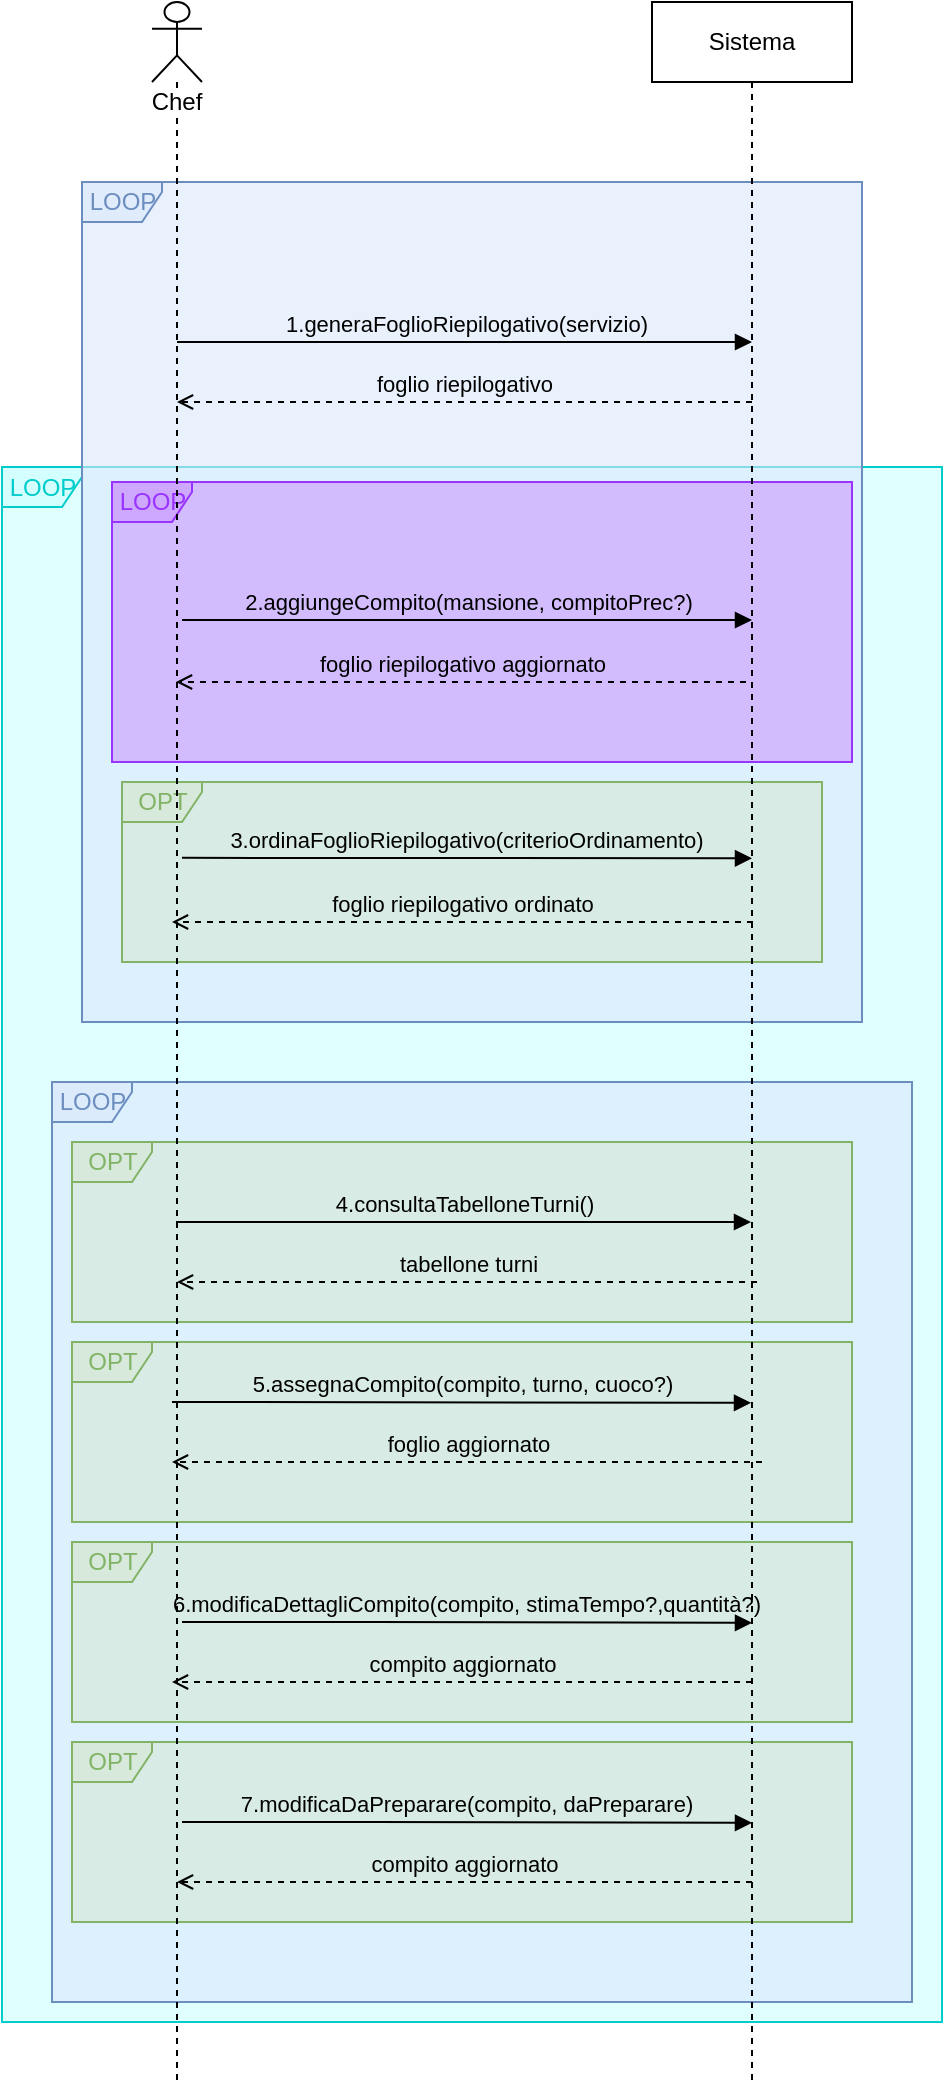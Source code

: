 <mxfile version="21.7.2" type="device">
  <diagram name="Page-1" id="f5A6CDPiya6YqWZAvQuT">
    <mxGraphModel dx="954" dy="-622" grid="1" gridSize="10" guides="1" tooltips="1" connect="1" arrows="1" fold="1" page="1" pageScale="1" pageWidth="827" pageHeight="1169" math="0" shadow="0">
      <root>
        <mxCell id="0" />
        <mxCell id="1" parent="0" />
        <mxCell id="3oUJ_5gLEvu6R0pSqBkJ-33" value="LOOP" style="shape=umlFrame;tabWidth=110;tabHeight=30;tabPosition=left;html=1;boundedLbl=1;labelInHeader=1;width=40;height=20;swimlaneFillColor=#CCFFFF;fillColor=#CCFFFF;strokeColor=#00CCCC;fillOpacity=60;fontColor=#00CCCC;" parent="1" vertex="1">
          <mxGeometry x="165" y="1572.5" width="470" height="777.5" as="geometry" />
        </mxCell>
        <mxCell id="3oUJ_5gLEvu6R0pSqBkJ-21" value="LOOP" style="shape=umlFrame;tabWidth=110;tabHeight=30;tabPosition=left;html=1;boundedLbl=1;labelInHeader=1;width=40;height=20;swimlaneFillColor=#DAE8FC;fillColor=#DAE8FC;strokeColor=#6c8ebf;fillOpacity=60;fontColor=#6C8EBF;" parent="1" vertex="1">
          <mxGeometry x="190" y="1880" width="430" height="460" as="geometry" />
        </mxCell>
        <mxCell id="3oUJ_5gLEvu6R0pSqBkJ-22" value="OPT" style="shape=umlFrame;tabWidth=110;tabHeight=30;tabPosition=left;html=1;boundedLbl=1;labelInHeader=1;width=40;height=20;swimlaneFillColor=#D5E8D4;fillColor=#d5e8d4;strokeColor=#82b366;fillOpacity=60;fontColor=#82B366;" parent="1" vertex="1">
          <mxGeometry x="200" y="1910" width="390" height="90" as="geometry" />
        </mxCell>
        <mxCell id="3oUJ_5gLEvu6R0pSqBkJ-23" value="4.consultaTabelloneTurni()" style="html=1;verticalAlign=bottom;endArrow=block;edgeStyle=elbowEdgeStyle;elbow=vertical;curved=0;rounded=0;labelBackgroundColor=none;" parent="1" edge="1">
          <mxGeometry relative="1" as="geometry">
            <mxPoint x="252" y="1950" as="sourcePoint" />
            <Array as="points" />
            <mxPoint x="539.5" y="1950" as="targetPoint" />
          </mxGeometry>
        </mxCell>
        <mxCell id="3oUJ_5gLEvu6R0pSqBkJ-24" value="tabellone turni" style="html=1;verticalAlign=bottom;endArrow=open;edgeStyle=elbowEdgeStyle;elbow=vertical;curved=0;rounded=0;labelBackgroundColor=none;endFill=0;dashed=1;" parent="1" target="3oUJ_5gLEvu6R0pSqBkJ-30" edge="1">
          <mxGeometry relative="1" as="geometry">
            <mxPoint x="542.5" y="1980.0" as="sourcePoint" />
            <mxPoint x="257.5" y="1980.0" as="targetPoint" />
          </mxGeometry>
        </mxCell>
        <mxCell id="3oUJ_5gLEvu6R0pSqBkJ-1" value="LOOP" style="shape=umlFrame;tabWidth=110;tabHeight=30;tabPosition=left;html=1;boundedLbl=1;labelInHeader=1;width=40;height=20;swimlaneFillColor=#DAE8FC;fillColor=#DAE8FC;strokeColor=#6c8ebf;fillOpacity=60;fontColor=#6C8EBF;" parent="1" vertex="1">
          <mxGeometry x="205" y="1430" width="390" height="420" as="geometry" />
        </mxCell>
        <mxCell id="3oUJ_5gLEvu6R0pSqBkJ-27" value="OPT" style="shape=umlFrame;tabWidth=110;tabHeight=30;tabPosition=left;html=1;boundedLbl=1;labelInHeader=1;width=40;height=20;swimlaneFillColor=#D5E8D4;fillColor=#d5e8d4;strokeColor=#82b366;fillOpacity=60;fontColor=#82B366;" parent="1" vertex="1">
          <mxGeometry x="200" y="2110" width="390" height="90" as="geometry" />
        </mxCell>
        <mxCell id="3oUJ_5gLEvu6R0pSqBkJ-28" value="6.modificaDettagliCompito(compito, stimaTempo?,quantità?)" style="html=1;verticalAlign=bottom;endArrow=block;edgeStyle=elbowEdgeStyle;elbow=horizontal;curved=0;rounded=0;labelBackgroundColor=none;" parent="1" edge="1">
          <mxGeometry relative="1" as="geometry">
            <mxPoint x="255" y="2150" as="sourcePoint" />
            <Array as="points">
              <mxPoint x="350.5" y="2150.41" />
            </Array>
            <mxPoint x="540" y="2150.41" as="targetPoint" />
          </mxGeometry>
        </mxCell>
        <mxCell id="3oUJ_5gLEvu6R0pSqBkJ-29" value="compito aggiornato" style="html=1;verticalAlign=bottom;endArrow=open;edgeStyle=elbowEdgeStyle;elbow=vertical;curved=0;rounded=0;labelBackgroundColor=none;endFill=0;dashed=1;" parent="1" edge="1">
          <mxGeometry relative="1" as="geometry">
            <mxPoint x="540" y="2180.0" as="sourcePoint" />
            <mxPoint x="250" y="2180" as="targetPoint" />
          </mxGeometry>
        </mxCell>
        <mxCell id="3oUJ_5gLEvu6R0pSqBkJ-4" value="1.generaFoglioRiepilogativo(servizio)" style="html=1;verticalAlign=bottom;endArrow=block;edgeStyle=elbowEdgeStyle;elbow=vertical;curved=0;rounded=0;labelBackgroundColor=none;" parent="1" source="3oUJ_5gLEvu6R0pSqBkJ-30" edge="1">
          <mxGeometry relative="1" as="geometry">
            <mxPoint x="260" y="1510" as="sourcePoint" />
            <Array as="points">
              <mxPoint x="350.5" y="1510" />
            </Array>
            <mxPoint x="540" y="1510" as="targetPoint" />
          </mxGeometry>
        </mxCell>
        <mxCell id="3oUJ_5gLEvu6R0pSqBkJ-5" value="foglio riepilogativo" style="html=1;verticalAlign=bottom;endArrow=open;edgeStyle=elbowEdgeStyle;elbow=vertical;curved=0;rounded=0;labelBackgroundColor=none;dashed=1;endFill=0;" parent="1" target="3oUJ_5gLEvu6R0pSqBkJ-30" edge="1">
          <mxGeometry relative="1" as="geometry">
            <mxPoint x="540" y="1540" as="sourcePoint" />
            <mxPoint x="260" y="1540" as="targetPoint" />
            <mxPoint as="offset" />
          </mxGeometry>
        </mxCell>
        <mxCell id="3oUJ_5gLEvu6R0pSqBkJ-9" value="LOOP" style="shape=umlFrame;tabWidth=110;tabHeight=30;tabPosition=left;html=1;boundedLbl=1;labelInHeader=1;width=40;height=20;swimlaneFillColor=#CC99FF;fillColor=#CC99FF;strokeColor=#9933FF;fillOpacity=60;fontColor=#9933FF;" parent="1" vertex="1">
          <mxGeometry x="220" y="1580" width="370" height="140" as="geometry" />
        </mxCell>
        <mxCell id="3oUJ_5gLEvu6R0pSqBkJ-13" value="OPT" style="shape=umlFrame;tabWidth=110;tabHeight=30;tabPosition=left;html=1;boundedLbl=1;labelInHeader=1;width=40;height=20;swimlaneFillColor=#D5E8D4;fillColor=#d5e8d4;strokeColor=#82b366;fillOpacity=60;fontColor=#82B366;container=1;" parent="1" vertex="1">
          <mxGeometry x="225" y="1730" width="350" height="90" as="geometry" />
        </mxCell>
        <mxCell id="3oUJ_5gLEvu6R0pSqBkJ-18" value="foglio riepilogativo ordinato" style="html=1;verticalAlign=bottom;endArrow=open;edgeStyle=elbowEdgeStyle;elbow=vertical;curved=0;rounded=0;labelBackgroundColor=none;endFill=0;dashed=1;" parent="3oUJ_5gLEvu6R0pSqBkJ-13" edge="1">
          <mxGeometry relative="1" as="geometry">
            <mxPoint x="315.5" y="70.0" as="sourcePoint" />
            <mxPoint x="25" y="70.07" as="targetPoint" />
          </mxGeometry>
        </mxCell>
        <mxCell id="3oUJ_5gLEvu6R0pSqBkJ-11" value="2.aggiungeCompito(mansione, compitoPrec?)" style="html=1;verticalAlign=bottom;endArrow=block;edgeStyle=elbowEdgeStyle;elbow=vertical;curved=0;rounded=0;labelBackgroundColor=none;" parent="1" edge="1">
          <mxGeometry relative="1" as="geometry">
            <mxPoint x="255" y="1649" as="sourcePoint" />
            <Array as="points" />
            <mxPoint x="540" y="1649.41" as="targetPoint" />
          </mxGeometry>
        </mxCell>
        <mxCell id="3oUJ_5gLEvu6R0pSqBkJ-12" value="foglio riepilogativo aggiornato" style="html=1;verticalAlign=bottom;endArrow=open;edgeStyle=elbowEdgeStyle;elbow=vertical;curved=0;rounded=0;labelBackgroundColor=none;endFill=0;dashed=1;" parent="1" edge="1">
          <mxGeometry relative="1" as="geometry">
            <mxPoint x="537" y="1680" as="sourcePoint" />
            <mxPoint x="252" y="1680" as="targetPoint" />
          </mxGeometry>
        </mxCell>
        <mxCell id="3oUJ_5gLEvu6R0pSqBkJ-16" value="3.ordinaFoglioRiepilogativo(criterioOrdinamento)" style="html=1;verticalAlign=bottom;endArrow=block;edgeStyle=elbowEdgeStyle;elbow=vertical;curved=0;rounded=0;labelBackgroundColor=none;" parent="1" edge="1">
          <mxGeometry relative="1" as="geometry">
            <mxPoint x="255" y="1767.917" as="sourcePoint" />
            <Array as="points">
              <mxPoint x="350.5" y="1768.139" />
            </Array>
            <mxPoint x="540" y="1768.139" as="targetPoint" />
          </mxGeometry>
        </mxCell>
        <mxCell id="3oUJ_5gLEvu6R0pSqBkJ-34" value="OPT" style="shape=umlFrame;tabWidth=110;tabHeight=30;tabPosition=left;html=1;boundedLbl=1;labelInHeader=1;width=40;height=20;swimlaneFillColor=#D5E8D4;fillColor=#d5e8d4;strokeColor=#82b366;fillOpacity=60;fontColor=#82B366;" parent="1" vertex="1">
          <mxGeometry x="200" y="2010" width="390" height="90" as="geometry" />
        </mxCell>
        <mxCell id="3oUJ_5gLEvu6R0pSqBkJ-25" value="5.assegnaCompito(compito, turno, cuoco?)" style="html=1;verticalAlign=bottom;endArrow=block;edgeStyle=elbowEdgeStyle;elbow=vertical;curved=0;rounded=0;labelBackgroundColor=none;" parent="1" edge="1" target="3oUJ_5gLEvu6R0pSqBkJ-31">
          <mxGeometry relative="1" as="geometry">
            <mxPoint x="250" y="2040" as="sourcePoint" />
            <Array as="points">
              <mxPoint x="355.5" y="2040.41" />
            </Array>
            <mxPoint x="545" y="2040.41" as="targetPoint" />
          </mxGeometry>
        </mxCell>
        <mxCell id="3oUJ_5gLEvu6R0pSqBkJ-26" value="foglio aggiornato" style="html=1;verticalAlign=bottom;endArrow=open;edgeStyle=elbowEdgeStyle;elbow=vertical;curved=0;rounded=0;labelBackgroundColor=none;endFill=0;dashed=1;" parent="1" edge="1">
          <mxGeometry relative="1" as="geometry">
            <mxPoint x="545" y="2070.0" as="sourcePoint" />
            <mxPoint x="250" y="2070" as="targetPoint" />
            <Array as="points" />
          </mxGeometry>
        </mxCell>
        <mxCell id="Eb5xcJv3AZ97Lmn3LzLL-2" value="OPT" style="shape=umlFrame;tabWidth=110;tabHeight=30;tabPosition=left;html=1;boundedLbl=1;labelInHeader=1;width=40;height=20;swimlaneFillColor=#D5E8D4;fillColor=#d5e8d4;strokeColor=#82b366;fillOpacity=60;fontColor=#82B366;" parent="1" vertex="1">
          <mxGeometry x="200" y="2210" width="390" height="90" as="geometry" />
        </mxCell>
        <mxCell id="Eb5xcJv3AZ97Lmn3LzLL-3" value="7.modificaDaPreparare(compito, daPreparare)" style="html=1;verticalAlign=bottom;endArrow=block;edgeStyle=elbowEdgeStyle;elbow=horizontal;curved=0;rounded=0;labelBackgroundColor=none;" parent="1" edge="1">
          <mxGeometry relative="1" as="geometry">
            <mxPoint x="255" y="2250" as="sourcePoint" />
            <Array as="points">
              <mxPoint x="350.5" y="2250.41" />
            </Array>
            <mxPoint x="540" y="2250.41" as="targetPoint" />
          </mxGeometry>
        </mxCell>
        <mxCell id="Eb5xcJv3AZ97Lmn3LzLL-4" value="compito aggiornato" style="html=1;verticalAlign=bottom;endArrow=open;edgeStyle=elbowEdgeStyle;elbow=vertical;curved=0;rounded=0;labelBackgroundColor=none;endFill=0;dashed=1;" parent="1" edge="1" target="3oUJ_5gLEvu6R0pSqBkJ-30">
          <mxGeometry relative="1" as="geometry">
            <mxPoint x="540" y="2280.0" as="sourcePoint" />
            <mxPoint x="255" y="2280.0" as="targetPoint" />
          </mxGeometry>
        </mxCell>
        <mxCell id="3oUJ_5gLEvu6R0pSqBkJ-30" value="Chef" style="shape=umlLifeline;participant=umlActor;perimeter=lifelinePerimeter;whiteSpace=wrap;html=1;container=1;collapsible=0;recursiveResize=0;verticalAlign=top;spacingTop=36;outlineConnect=0;labelBackgroundColor=default;" parent="1" vertex="1">
          <mxGeometry x="240" y="1340" width="25" height="1040" as="geometry" />
        </mxCell>
        <mxCell id="3oUJ_5gLEvu6R0pSqBkJ-31" value="Sistema" style="shape=umlLifeline;perimeter=lifelinePerimeter;whiteSpace=wrap;html=1;container=0;collapsible=0;recursiveResize=0;outlineConnect=0;labelBackgroundColor=none;" parent="1" vertex="1">
          <mxGeometry x="490" y="1340" width="100" height="1040" as="geometry" />
        </mxCell>
      </root>
    </mxGraphModel>
  </diagram>
</mxfile>
